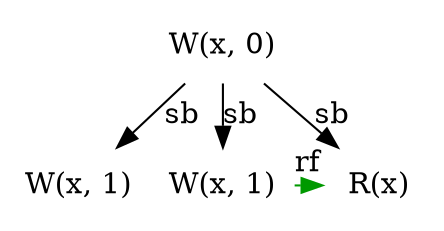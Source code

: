 digraph exg00 {
    node [ shape = none ]
    graph [ ranksep = 0, nodesep = 0 ]

    w0 [label = "W(x, 0)"]
    w1 [label = "W(x, 1)"]
    w2 [label = "W(x, 1)"]
    w0 -> {w1,w2} [label = "sb"]
    w0 -> r1 [label = "sb"]
    r1 [label = "R(x)"]
    w2 -> r1 [label = "rf", constraint = false, style = dashed, color = "#009900"]
}
// vim: nospell
